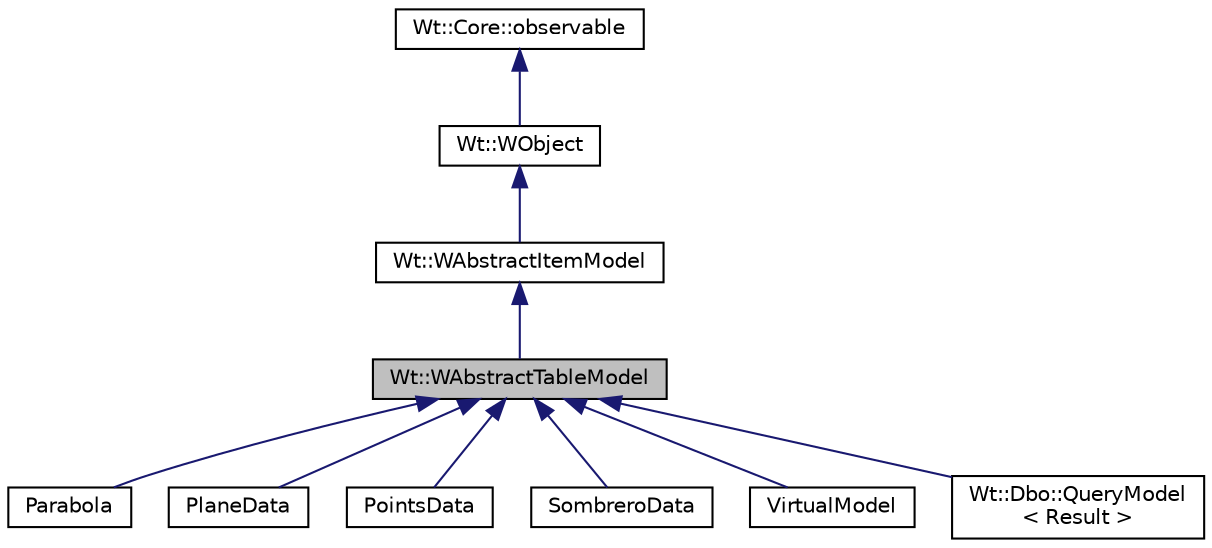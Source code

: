 digraph "Wt::WAbstractTableModel"
{
 // LATEX_PDF_SIZE
  edge [fontname="Helvetica",fontsize="10",labelfontname="Helvetica",labelfontsize="10"];
  node [fontname="Helvetica",fontsize="10",shape=record];
  Node1 [label="Wt::WAbstractTableModel",height=0.2,width=0.4,color="black", fillcolor="grey75", style="filled", fontcolor="black",tooltip="An abstract table model for use with Wt's view classes."];
  Node2 -> Node1 [dir="back",color="midnightblue",fontsize="10",style="solid"];
  Node2 [label="Wt::WAbstractItemModel",height=0.2,width=0.4,color="black", fillcolor="white", style="filled",URL="$classWt_1_1WAbstractItemModel.html",tooltip="An abstract model for use with Wt's view classes."];
  Node3 -> Node2 [dir="back",color="midnightblue",fontsize="10",style="solid"];
  Node3 [label="Wt::WObject",height=0.2,width=0.4,color="black", fillcolor="white", style="filled",URL="$classWt_1_1WObject.html",tooltip="A base class for objects that participate in the signal/slot system."];
  Node4 -> Node3 [dir="back",color="midnightblue",fontsize="10",style="solid"];
  Node4 [label="Wt::Core::observable",height=0.2,width=0.4,color="black", fillcolor="white", style="filled",URL="$classWt_1_1Core_1_1observable.html",tooltip="A base class for objects whose life-time can be tracked."];
  Node1 -> Node5 [dir="back",color="midnightblue",fontsize="10",style="solid"];
  Node5 [label="Parabola",height=0.2,width=0.4,color="black", fillcolor="white", style="filled",URL="$classParabola.html",tooltip=" "];
  Node1 -> Node6 [dir="back",color="midnightblue",fontsize="10",style="solid"];
  Node6 [label="PlaneData",height=0.2,width=0.4,color="black", fillcolor="white", style="filled",URL="$classPlaneData.html",tooltip=" "];
  Node1 -> Node7 [dir="back",color="midnightblue",fontsize="10",style="solid"];
  Node7 [label="PointsData",height=0.2,width=0.4,color="black", fillcolor="white", style="filled",URL="$classPointsData.html",tooltip=" "];
  Node1 -> Node8 [dir="back",color="midnightblue",fontsize="10",style="solid"];
  Node8 [label="SombreroData",height=0.2,width=0.4,color="black", fillcolor="white", style="filled",URL="$classSombreroData.html",tooltip=" "];
  Node1 -> Node9 [dir="back",color="midnightblue",fontsize="10",style="solid"];
  Node9 [label="VirtualModel",height=0.2,width=0.4,color="black", fillcolor="white", style="filled",URL="$classVirtualModel.html",tooltip=" "];
  Node1 -> Node10 [dir="back",color="midnightblue",fontsize="10",style="solid"];
  Node10 [label="Wt::Dbo::QueryModel\l\< Result \>",height=0.2,width=0.4,color="black", fillcolor="white", style="filled",URL="$classWt_1_1Dbo_1_1QueryModel.html",tooltip="A Wt MVC Model to view/edit query results."];
}
